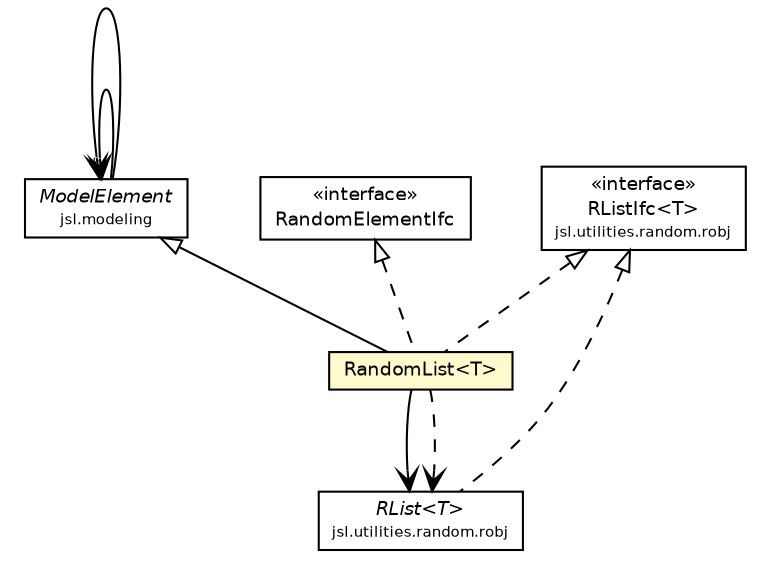 #!/usr/local/bin/dot
#
# Class diagram 
# Generated by UMLGraph version 5.4 (http://www.umlgraph.org/)
#

digraph G {
	edge [fontname="Helvetica",fontsize=10,labelfontname="Helvetica",labelfontsize=10];
	node [fontname="Helvetica",fontsize=10,shape=plaintext];
	nodesep=0.25;
	ranksep=0.5;
	// jsl.modeling.ModelElement
	c165267 [label=<<table title="jsl.modeling.ModelElement" border="0" cellborder="1" cellspacing="0" cellpadding="2" port="p" href="../ModelElement.html">
		<tr><td><table border="0" cellspacing="0" cellpadding="1">
<tr><td align="center" balign="center"><font face="Helvetica-Oblique"> ModelElement </font></td></tr>
<tr><td align="center" balign="center"><font point-size="7.0"> jsl.modeling </font></td></tr>
		</table></td></tr>
		</table>>, URL="../ModelElement.html", fontname="Helvetica", fontcolor="black", fontsize=9.0];
	// jsl.modeling.elements.RandomList<T>
	c165292 [label=<<table title="jsl.modeling.elements.RandomList" border="0" cellborder="1" cellspacing="0" cellpadding="2" port="p" bgcolor="lemonChiffon" href="./RandomList.html">
		<tr><td><table border="0" cellspacing="0" cellpadding="1">
<tr><td align="center" balign="center"> RandomList&lt;T&gt; </td></tr>
		</table></td></tr>
		</table>>, URL="./RandomList.html", fontname="Helvetica", fontcolor="black", fontsize=9.0];
	// jsl.modeling.elements.RandomElementIfc
	c165293 [label=<<table title="jsl.modeling.elements.RandomElementIfc" border="0" cellborder="1" cellspacing="0" cellpadding="2" port="p" href="./RandomElementIfc.html">
		<tr><td><table border="0" cellspacing="0" cellpadding="1">
<tr><td align="center" balign="center"> &#171;interface&#187; </td></tr>
<tr><td align="center" balign="center"> RandomElementIfc </td></tr>
		</table></td></tr>
		</table>>, URL="./RandomElementIfc.html", fontname="Helvetica", fontcolor="black", fontsize=9.0];
	// jsl.utilities.random.robj.RListIfc<T>
	c165671 [label=<<table title="jsl.utilities.random.robj.RListIfc" border="0" cellborder="1" cellspacing="0" cellpadding="2" port="p" href="../../utilities/random/robj/RListIfc.html">
		<tr><td><table border="0" cellspacing="0" cellpadding="1">
<tr><td align="center" balign="center"> &#171;interface&#187; </td></tr>
<tr><td align="center" balign="center"> RListIfc&lt;T&gt; </td></tr>
<tr><td align="center" balign="center"><font point-size="7.0"> jsl.utilities.random.robj </font></td></tr>
		</table></td></tr>
		</table>>, URL="../../utilities/random/robj/RListIfc.html", fontname="Helvetica", fontcolor="black", fontsize=9.0];
	// jsl.utilities.random.robj.RList<T>
	c165672 [label=<<table title="jsl.utilities.random.robj.RList" border="0" cellborder="1" cellspacing="0" cellpadding="2" port="p" href="../../utilities/random/robj/RList.html">
		<tr><td><table border="0" cellspacing="0" cellpadding="1">
<tr><td align="center" balign="center"><font face="Helvetica-Oblique"> RList&lt;T&gt; </font></td></tr>
<tr><td align="center" balign="center"><font point-size="7.0"> jsl.utilities.random.robj </font></td></tr>
		</table></td></tr>
		</table>>, URL="../../utilities/random/robj/RList.html", fontname="Helvetica", fontcolor="black", fontsize=9.0];
	//jsl.modeling.elements.RandomList<T> extends jsl.modeling.ModelElement
	c165267:p -> c165292:p [dir=back,arrowtail=empty];
	//jsl.modeling.elements.RandomList<T> implements jsl.utilities.random.robj.RListIfc<T>
	c165671:p -> c165292:p [dir=back,arrowtail=empty,style=dashed];
	//jsl.modeling.elements.RandomList<T> implements jsl.modeling.elements.RandomElementIfc
	c165293:p -> c165292:p [dir=back,arrowtail=empty,style=dashed];
	//jsl.utilities.random.robj.RList<T> implements jsl.utilities.random.robj.RListIfc<T>
	c165671:p -> c165672:p [dir=back,arrowtail=empty,style=dashed];
	// jsl.modeling.ModelElement NAVASSOC jsl.modeling.ModelElement
	c165267:p -> c165267:p [taillabel="", label="", headlabel="*", fontname="Helvetica", fontcolor="black", fontsize=10.0, color="black", arrowhead=open];
	// jsl.modeling.ModelElement NAVASSOC jsl.modeling.ModelElement
	c165267:p -> c165267:p [taillabel="", label="", headlabel="", fontname="Helvetica", fontcolor="black", fontsize=10.0, color="black", arrowhead=open];
	// jsl.modeling.elements.RandomList<T> NAVASSOC jsl.utilities.random.robj.RList<T>
	c165292:p -> c165672:p [taillabel="", label="", headlabel="", fontname="Helvetica", fontcolor="black", fontsize=10.0, color="black", arrowhead=open];
	// jsl.modeling.elements.RandomList<T> DEPEND jsl.utilities.random.robj.RList<T>
	c165292:p -> c165672:p [taillabel="", label="", headlabel="", fontname="Helvetica", fontcolor="black", fontsize=10.0, color="black", arrowhead=open, style=dashed];
}

